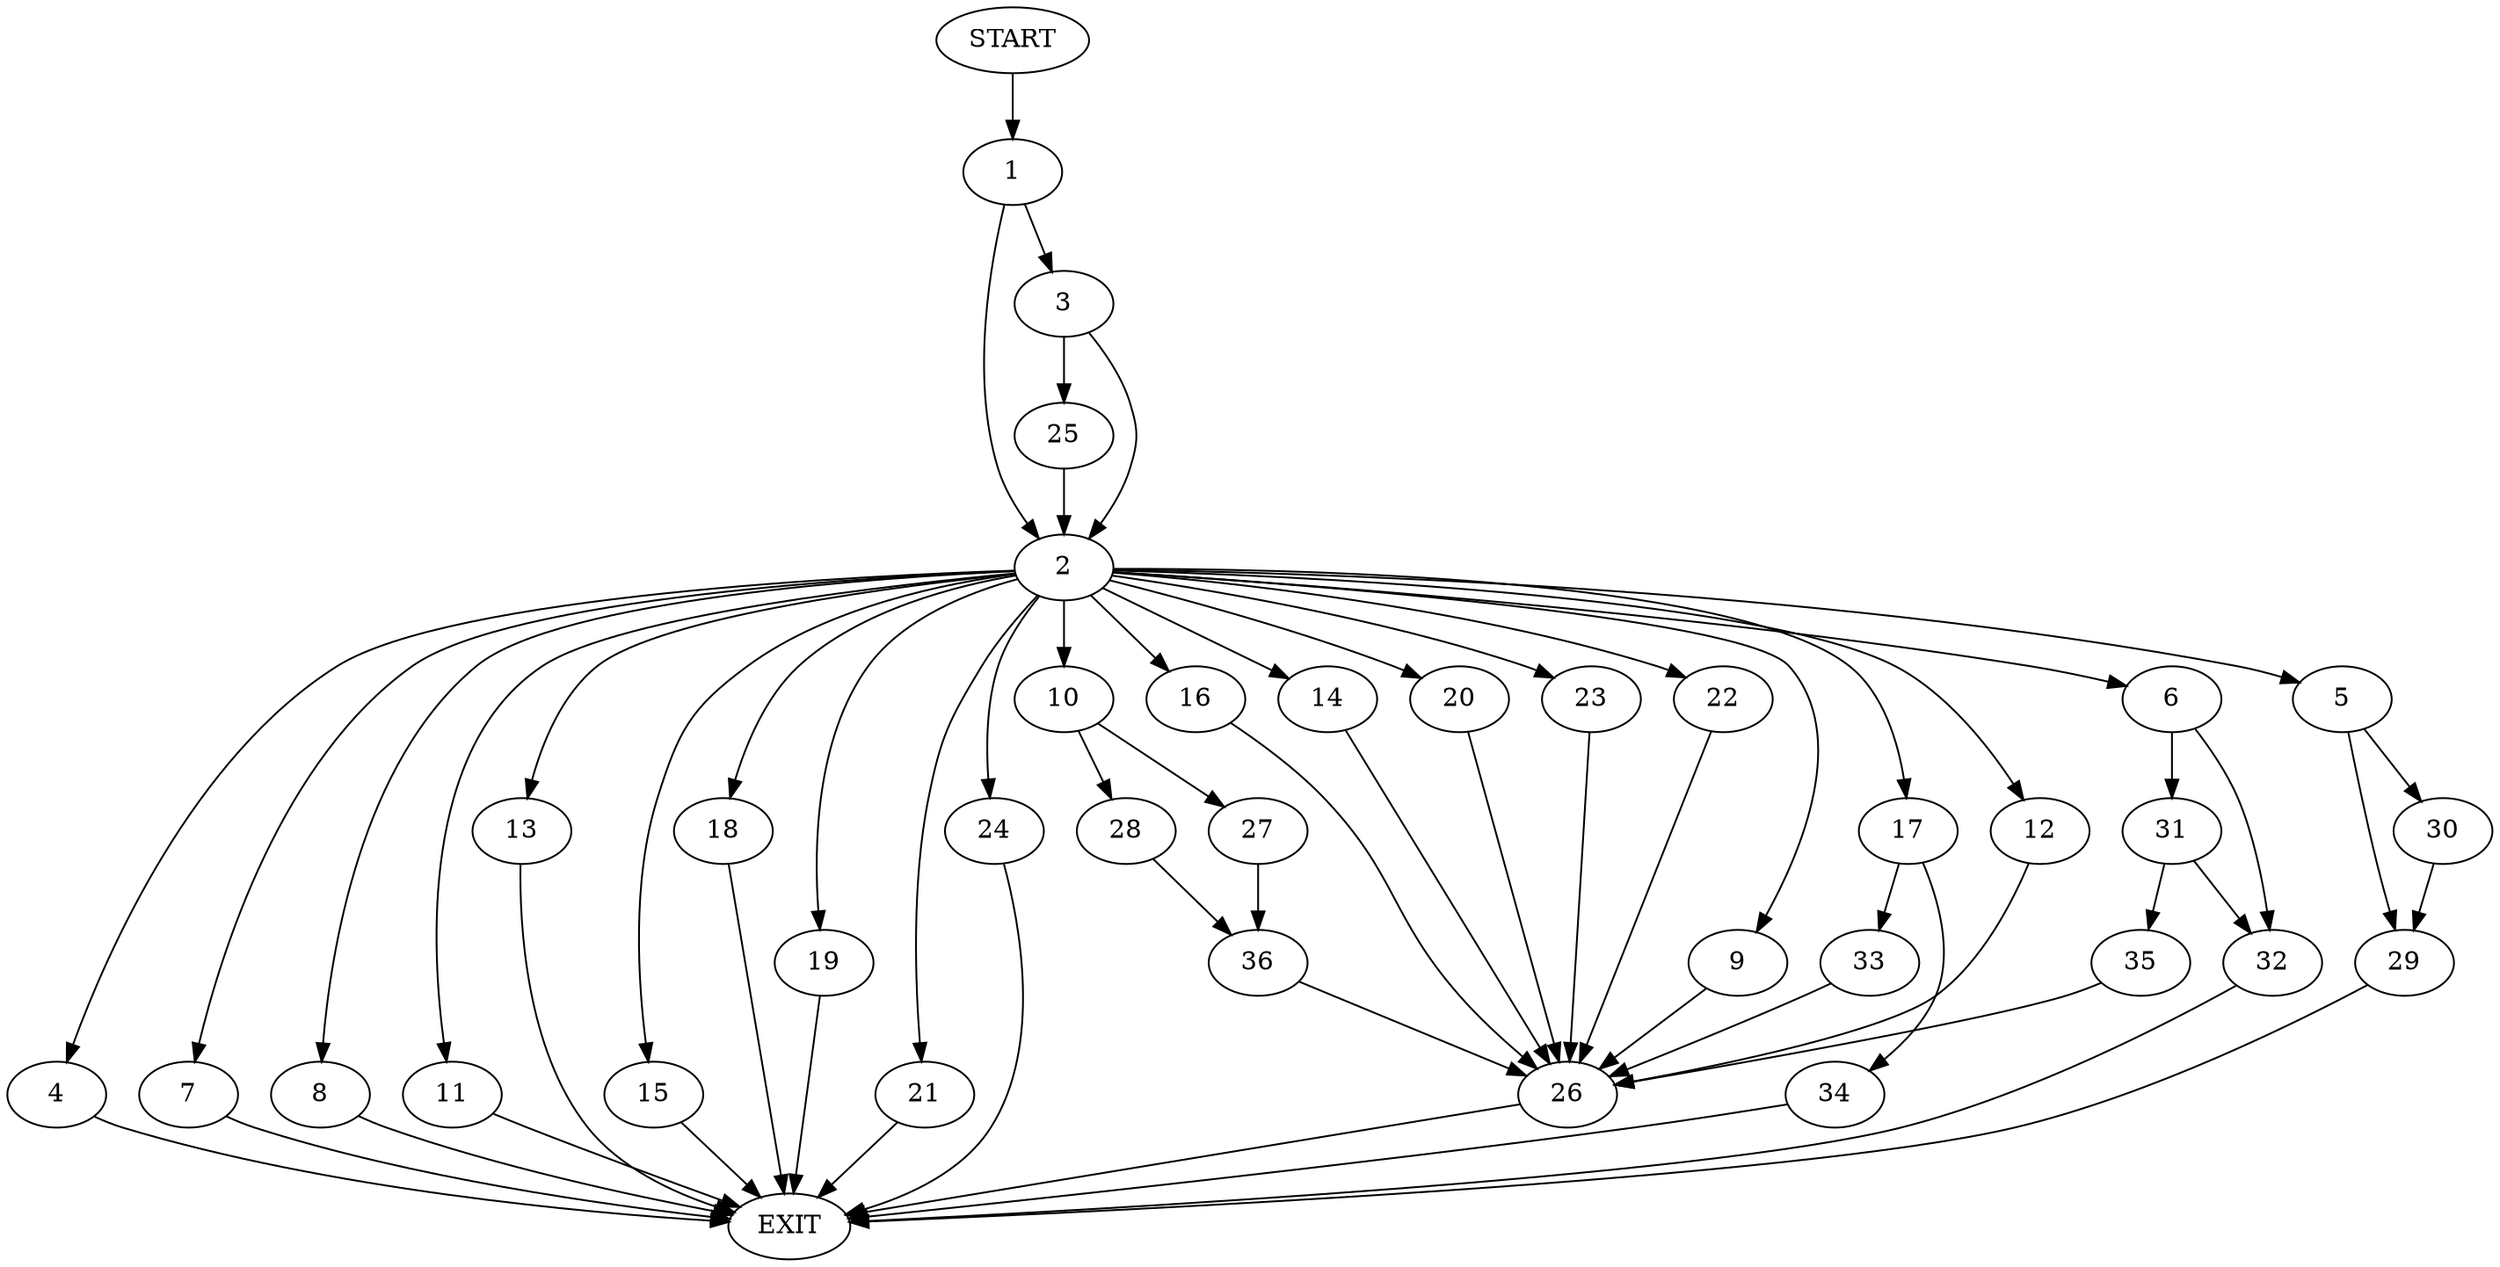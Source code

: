 digraph {
0 [label="START"]
37 [label="EXIT"]
0 -> 1
1 -> 2
1 -> 3
2 -> 4
2 -> 5
2 -> 6
2 -> 7
2 -> 8
2 -> 9
2 -> 10
2 -> 11
2 -> 12
2 -> 13
2 -> 14
2 -> 15
2 -> 16
2 -> 17
2 -> 18
2 -> 19
2 -> 20
2 -> 21
2 -> 22
2 -> 23
2 -> 24
3 -> 2
3 -> 25
25 -> 2
16 -> 26
21 -> 37
20 -> 26
24 -> 37
14 -> 26
10 -> 27
10 -> 28
15 -> 37
5 -> 29
5 -> 30
11 -> 37
12 -> 26
23 -> 26
13 -> 37
4 -> 37
7 -> 37
19 -> 37
22 -> 26
6 -> 31
6 -> 32
17 -> 33
17 -> 34
18 -> 37
8 -> 37
9 -> 26
26 -> 37
29 -> 37
30 -> 29
32 -> 37
31 -> 35
31 -> 32
35 -> 26
33 -> 26
34 -> 37
28 -> 36
27 -> 36
36 -> 26
}
